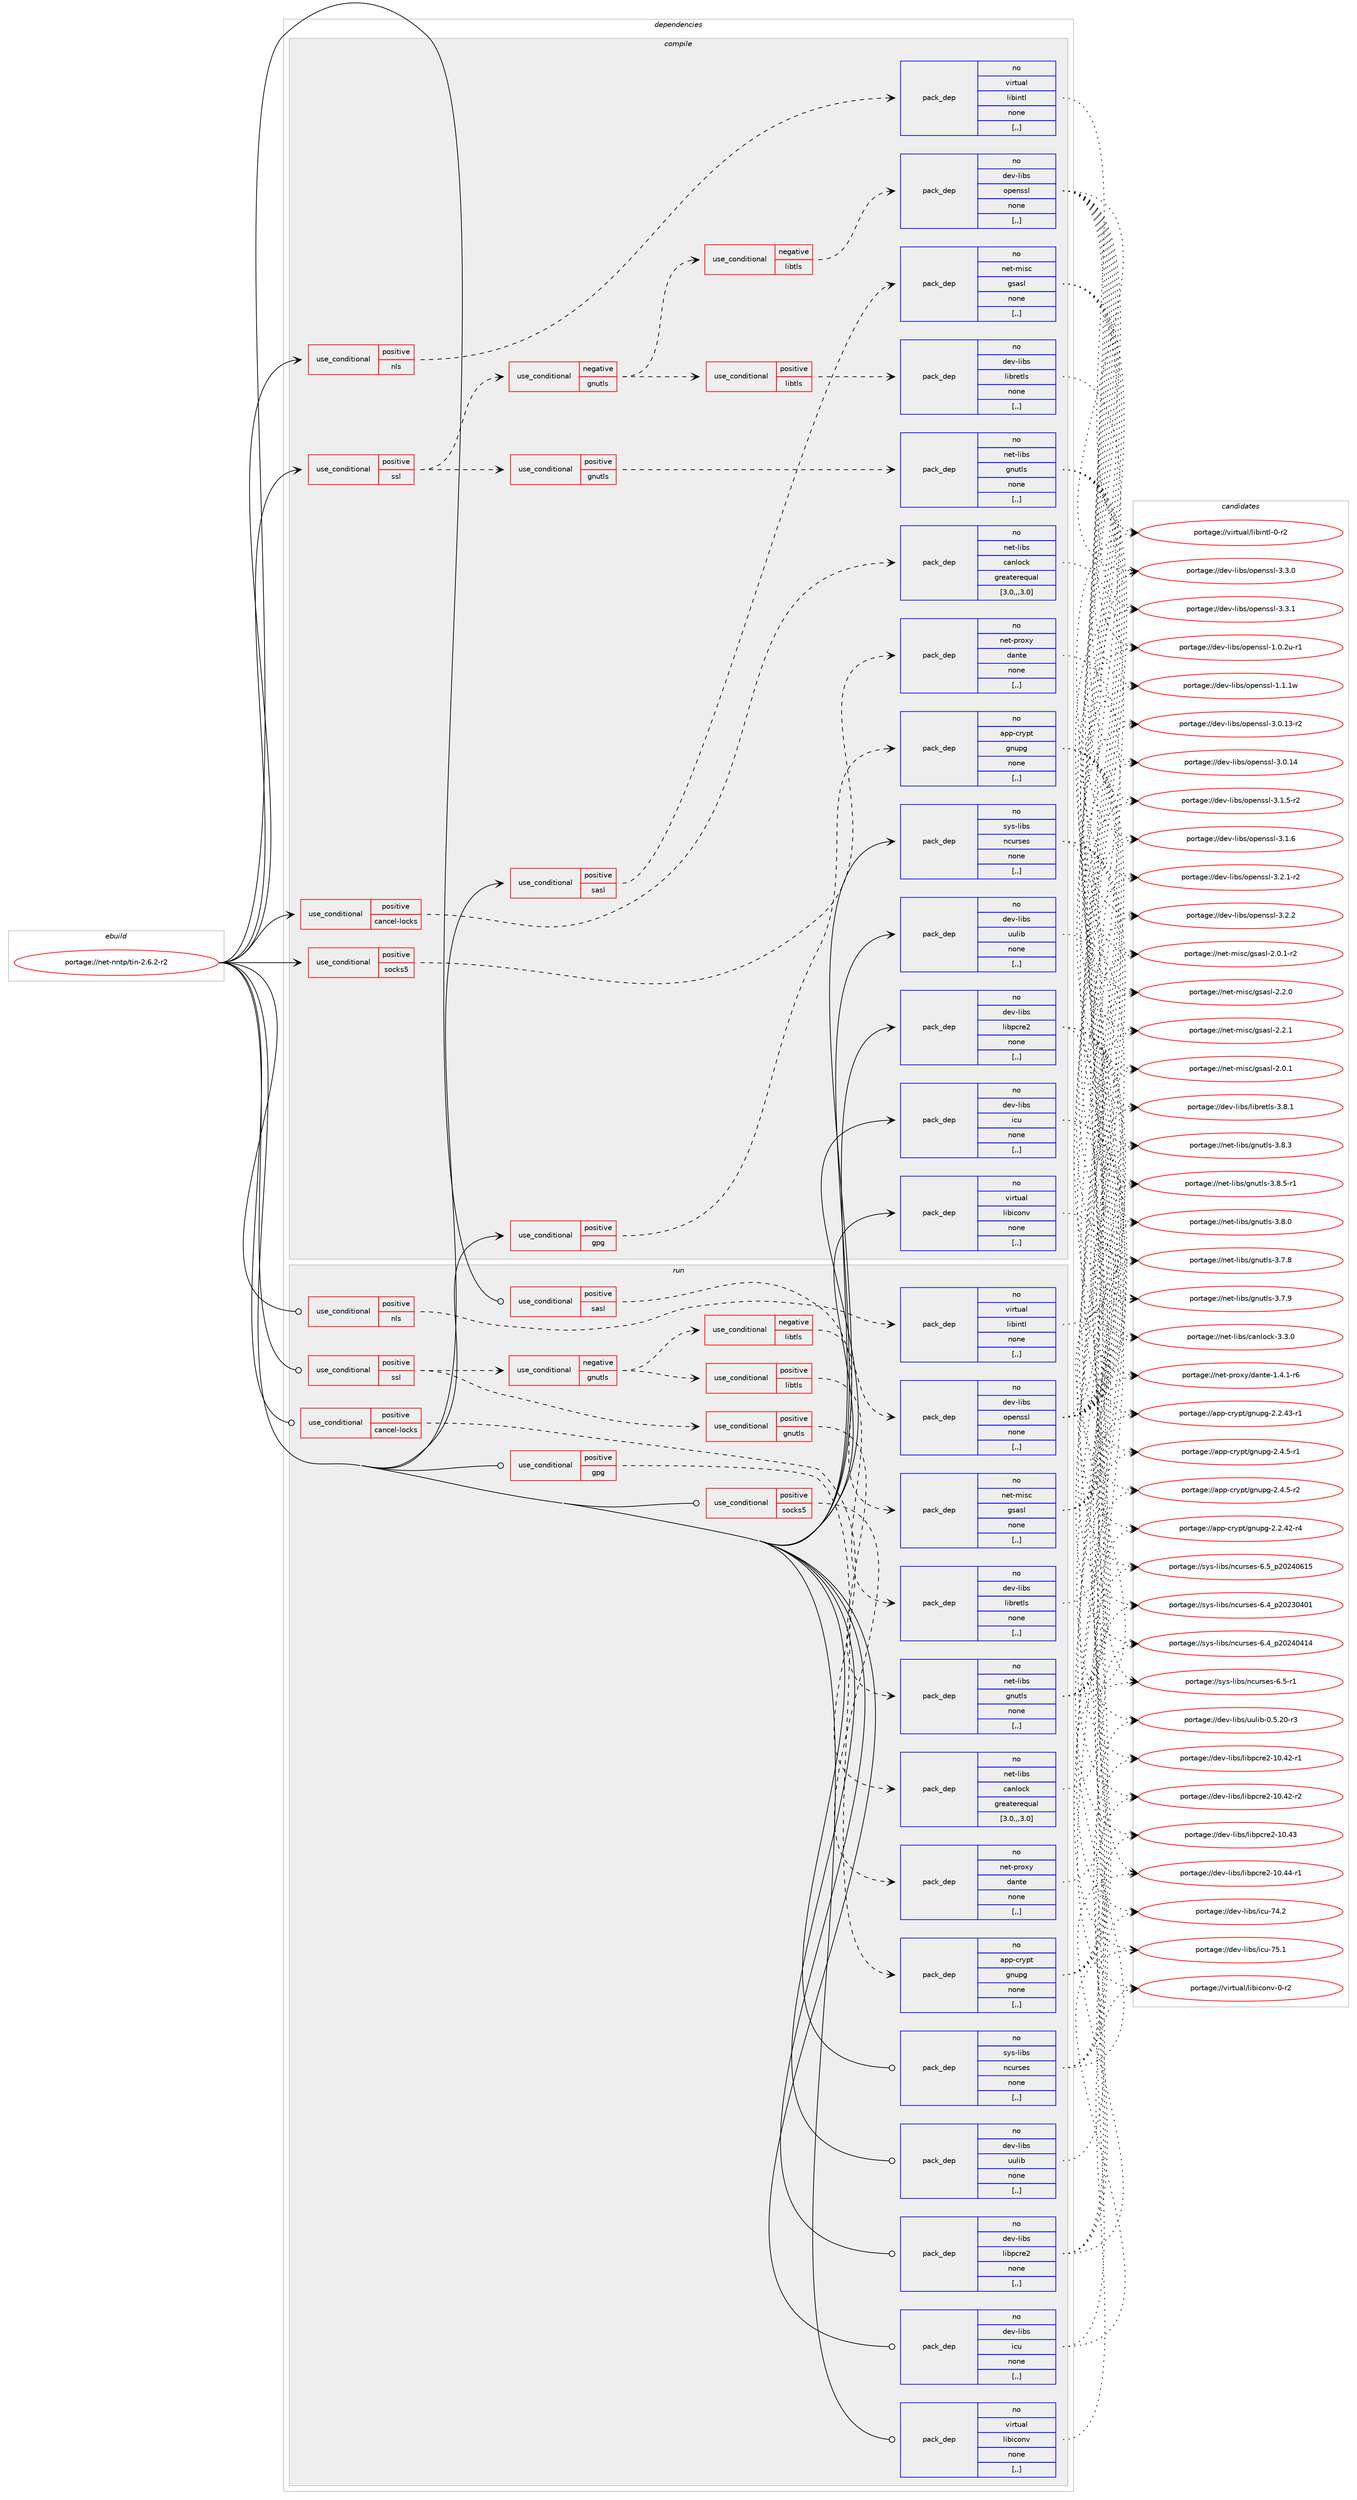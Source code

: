 digraph prolog {

# *************
# Graph options
# *************

newrank=true;
concentrate=true;
compound=true;
graph [rankdir=LR,fontname=Helvetica,fontsize=10,ranksep=1.5];#, ranksep=2.5, nodesep=0.2];
edge  [arrowhead=vee];
node  [fontname=Helvetica,fontsize=10];

# **********
# The ebuild
# **********

subgraph cluster_leftcol {
color=gray;
rank=same;
label=<<i>ebuild</i>>;
id [label="portage://net-nntp/tin-2.6.2-r2", color=red, width=4, href="../net-nntp/tin-2.6.2-r2.svg"];
}

# ****************
# The dependencies
# ****************

subgraph cluster_midcol {
color=gray;
label=<<i>dependencies</i>>;
subgraph cluster_compile {
fillcolor="#eeeeee";
style=filled;
label=<<i>compile</i>>;
subgraph cond97704 {
dependency370931 [label=<<TABLE BORDER="0" CELLBORDER="1" CELLSPACING="0" CELLPADDING="4"><TR><TD ROWSPAN="3" CELLPADDING="10">use_conditional</TD></TR><TR><TD>positive</TD></TR><TR><TD>cancel-locks</TD></TR></TABLE>>, shape=none, color=red];
subgraph pack270544 {
dependency370932 [label=<<TABLE BORDER="0" CELLBORDER="1" CELLSPACING="0" CELLPADDING="4" WIDTH="220"><TR><TD ROWSPAN="6" CELLPADDING="30">pack_dep</TD></TR><TR><TD WIDTH="110">no</TD></TR><TR><TD>net-libs</TD></TR><TR><TD>canlock</TD></TR><TR><TD>greaterequal</TD></TR><TR><TD>[3.0,,,3.0]</TD></TR></TABLE>>, shape=none, color=blue];
}
dependency370931:e -> dependency370932:w [weight=20,style="dashed",arrowhead="vee"];
}
id:e -> dependency370931:w [weight=20,style="solid",arrowhead="vee"];
subgraph cond97705 {
dependency370933 [label=<<TABLE BORDER="0" CELLBORDER="1" CELLSPACING="0" CELLPADDING="4"><TR><TD ROWSPAN="3" CELLPADDING="10">use_conditional</TD></TR><TR><TD>positive</TD></TR><TR><TD>gpg</TD></TR></TABLE>>, shape=none, color=red];
subgraph pack270545 {
dependency370934 [label=<<TABLE BORDER="0" CELLBORDER="1" CELLSPACING="0" CELLPADDING="4" WIDTH="220"><TR><TD ROWSPAN="6" CELLPADDING="30">pack_dep</TD></TR><TR><TD WIDTH="110">no</TD></TR><TR><TD>app-crypt</TD></TR><TR><TD>gnupg</TD></TR><TR><TD>none</TD></TR><TR><TD>[,,]</TD></TR></TABLE>>, shape=none, color=blue];
}
dependency370933:e -> dependency370934:w [weight=20,style="dashed",arrowhead="vee"];
}
id:e -> dependency370933:w [weight=20,style="solid",arrowhead="vee"];
subgraph cond97706 {
dependency370935 [label=<<TABLE BORDER="0" CELLBORDER="1" CELLSPACING="0" CELLPADDING="4"><TR><TD ROWSPAN="3" CELLPADDING="10">use_conditional</TD></TR><TR><TD>positive</TD></TR><TR><TD>nls</TD></TR></TABLE>>, shape=none, color=red];
subgraph pack270546 {
dependency370936 [label=<<TABLE BORDER="0" CELLBORDER="1" CELLSPACING="0" CELLPADDING="4" WIDTH="220"><TR><TD ROWSPAN="6" CELLPADDING="30">pack_dep</TD></TR><TR><TD WIDTH="110">no</TD></TR><TR><TD>virtual</TD></TR><TR><TD>libintl</TD></TR><TR><TD>none</TD></TR><TR><TD>[,,]</TD></TR></TABLE>>, shape=none, color=blue];
}
dependency370935:e -> dependency370936:w [weight=20,style="dashed",arrowhead="vee"];
}
id:e -> dependency370935:w [weight=20,style="solid",arrowhead="vee"];
subgraph cond97707 {
dependency370937 [label=<<TABLE BORDER="0" CELLBORDER="1" CELLSPACING="0" CELLPADDING="4"><TR><TD ROWSPAN="3" CELLPADDING="10">use_conditional</TD></TR><TR><TD>positive</TD></TR><TR><TD>sasl</TD></TR></TABLE>>, shape=none, color=red];
subgraph pack270547 {
dependency370938 [label=<<TABLE BORDER="0" CELLBORDER="1" CELLSPACING="0" CELLPADDING="4" WIDTH="220"><TR><TD ROWSPAN="6" CELLPADDING="30">pack_dep</TD></TR><TR><TD WIDTH="110">no</TD></TR><TR><TD>net-misc</TD></TR><TR><TD>gsasl</TD></TR><TR><TD>none</TD></TR><TR><TD>[,,]</TD></TR></TABLE>>, shape=none, color=blue];
}
dependency370937:e -> dependency370938:w [weight=20,style="dashed",arrowhead="vee"];
}
id:e -> dependency370937:w [weight=20,style="solid",arrowhead="vee"];
subgraph cond97708 {
dependency370939 [label=<<TABLE BORDER="0" CELLBORDER="1" CELLSPACING="0" CELLPADDING="4"><TR><TD ROWSPAN="3" CELLPADDING="10">use_conditional</TD></TR><TR><TD>positive</TD></TR><TR><TD>socks5</TD></TR></TABLE>>, shape=none, color=red];
subgraph pack270548 {
dependency370940 [label=<<TABLE BORDER="0" CELLBORDER="1" CELLSPACING="0" CELLPADDING="4" WIDTH="220"><TR><TD ROWSPAN="6" CELLPADDING="30">pack_dep</TD></TR><TR><TD WIDTH="110">no</TD></TR><TR><TD>net-proxy</TD></TR><TR><TD>dante</TD></TR><TR><TD>none</TD></TR><TR><TD>[,,]</TD></TR></TABLE>>, shape=none, color=blue];
}
dependency370939:e -> dependency370940:w [weight=20,style="dashed",arrowhead="vee"];
}
id:e -> dependency370939:w [weight=20,style="solid",arrowhead="vee"];
subgraph cond97709 {
dependency370941 [label=<<TABLE BORDER="0" CELLBORDER="1" CELLSPACING="0" CELLPADDING="4"><TR><TD ROWSPAN="3" CELLPADDING="10">use_conditional</TD></TR><TR><TD>positive</TD></TR><TR><TD>ssl</TD></TR></TABLE>>, shape=none, color=red];
subgraph cond97710 {
dependency370942 [label=<<TABLE BORDER="0" CELLBORDER="1" CELLSPACING="0" CELLPADDING="4"><TR><TD ROWSPAN="3" CELLPADDING="10">use_conditional</TD></TR><TR><TD>positive</TD></TR><TR><TD>gnutls</TD></TR></TABLE>>, shape=none, color=red];
subgraph pack270549 {
dependency370943 [label=<<TABLE BORDER="0" CELLBORDER="1" CELLSPACING="0" CELLPADDING="4" WIDTH="220"><TR><TD ROWSPAN="6" CELLPADDING="30">pack_dep</TD></TR><TR><TD WIDTH="110">no</TD></TR><TR><TD>net-libs</TD></TR><TR><TD>gnutls</TD></TR><TR><TD>none</TD></TR><TR><TD>[,,]</TD></TR></TABLE>>, shape=none, color=blue];
}
dependency370942:e -> dependency370943:w [weight=20,style="dashed",arrowhead="vee"];
}
dependency370941:e -> dependency370942:w [weight=20,style="dashed",arrowhead="vee"];
subgraph cond97711 {
dependency370944 [label=<<TABLE BORDER="0" CELLBORDER="1" CELLSPACING="0" CELLPADDING="4"><TR><TD ROWSPAN="3" CELLPADDING="10">use_conditional</TD></TR><TR><TD>negative</TD></TR><TR><TD>gnutls</TD></TR></TABLE>>, shape=none, color=red];
subgraph cond97712 {
dependency370945 [label=<<TABLE BORDER="0" CELLBORDER="1" CELLSPACING="0" CELLPADDING="4"><TR><TD ROWSPAN="3" CELLPADDING="10">use_conditional</TD></TR><TR><TD>positive</TD></TR><TR><TD>libtls</TD></TR></TABLE>>, shape=none, color=red];
subgraph pack270550 {
dependency370946 [label=<<TABLE BORDER="0" CELLBORDER="1" CELLSPACING="0" CELLPADDING="4" WIDTH="220"><TR><TD ROWSPAN="6" CELLPADDING="30">pack_dep</TD></TR><TR><TD WIDTH="110">no</TD></TR><TR><TD>dev-libs</TD></TR><TR><TD>libretls</TD></TR><TR><TD>none</TD></TR><TR><TD>[,,]</TD></TR></TABLE>>, shape=none, color=blue];
}
dependency370945:e -> dependency370946:w [weight=20,style="dashed",arrowhead="vee"];
}
dependency370944:e -> dependency370945:w [weight=20,style="dashed",arrowhead="vee"];
subgraph cond97713 {
dependency370947 [label=<<TABLE BORDER="0" CELLBORDER="1" CELLSPACING="0" CELLPADDING="4"><TR><TD ROWSPAN="3" CELLPADDING="10">use_conditional</TD></TR><TR><TD>negative</TD></TR><TR><TD>libtls</TD></TR></TABLE>>, shape=none, color=red];
subgraph pack270551 {
dependency370948 [label=<<TABLE BORDER="0" CELLBORDER="1" CELLSPACING="0" CELLPADDING="4" WIDTH="220"><TR><TD ROWSPAN="6" CELLPADDING="30">pack_dep</TD></TR><TR><TD WIDTH="110">no</TD></TR><TR><TD>dev-libs</TD></TR><TR><TD>openssl</TD></TR><TR><TD>none</TD></TR><TR><TD>[,,]</TD></TR></TABLE>>, shape=none, color=blue];
}
dependency370947:e -> dependency370948:w [weight=20,style="dashed",arrowhead="vee"];
}
dependency370944:e -> dependency370947:w [weight=20,style="dashed",arrowhead="vee"];
}
dependency370941:e -> dependency370944:w [weight=20,style="dashed",arrowhead="vee"];
}
id:e -> dependency370941:w [weight=20,style="solid",arrowhead="vee"];
subgraph pack270552 {
dependency370949 [label=<<TABLE BORDER="0" CELLBORDER="1" CELLSPACING="0" CELLPADDING="4" WIDTH="220"><TR><TD ROWSPAN="6" CELLPADDING="30">pack_dep</TD></TR><TR><TD WIDTH="110">no</TD></TR><TR><TD>dev-libs</TD></TR><TR><TD>icu</TD></TR><TR><TD>none</TD></TR><TR><TD>[,,]</TD></TR></TABLE>>, shape=none, color=blue];
}
id:e -> dependency370949:w [weight=20,style="solid",arrowhead="vee"];
subgraph pack270553 {
dependency370950 [label=<<TABLE BORDER="0" CELLBORDER="1" CELLSPACING="0" CELLPADDING="4" WIDTH="220"><TR><TD ROWSPAN="6" CELLPADDING="30">pack_dep</TD></TR><TR><TD WIDTH="110">no</TD></TR><TR><TD>dev-libs</TD></TR><TR><TD>libpcre2</TD></TR><TR><TD>none</TD></TR><TR><TD>[,,]</TD></TR></TABLE>>, shape=none, color=blue];
}
id:e -> dependency370950:w [weight=20,style="solid",arrowhead="vee"];
subgraph pack270554 {
dependency370951 [label=<<TABLE BORDER="0" CELLBORDER="1" CELLSPACING="0" CELLPADDING="4" WIDTH="220"><TR><TD ROWSPAN="6" CELLPADDING="30">pack_dep</TD></TR><TR><TD WIDTH="110">no</TD></TR><TR><TD>dev-libs</TD></TR><TR><TD>uulib</TD></TR><TR><TD>none</TD></TR><TR><TD>[,,]</TD></TR></TABLE>>, shape=none, color=blue];
}
id:e -> dependency370951:w [weight=20,style="solid",arrowhead="vee"];
subgraph pack270555 {
dependency370952 [label=<<TABLE BORDER="0" CELLBORDER="1" CELLSPACING="0" CELLPADDING="4" WIDTH="220"><TR><TD ROWSPAN="6" CELLPADDING="30">pack_dep</TD></TR><TR><TD WIDTH="110">no</TD></TR><TR><TD>sys-libs</TD></TR><TR><TD>ncurses</TD></TR><TR><TD>none</TD></TR><TR><TD>[,,]</TD></TR></TABLE>>, shape=none, color=blue];
}
id:e -> dependency370952:w [weight=20,style="solid",arrowhead="vee"];
subgraph pack270556 {
dependency370953 [label=<<TABLE BORDER="0" CELLBORDER="1" CELLSPACING="0" CELLPADDING="4" WIDTH="220"><TR><TD ROWSPAN="6" CELLPADDING="30">pack_dep</TD></TR><TR><TD WIDTH="110">no</TD></TR><TR><TD>virtual</TD></TR><TR><TD>libiconv</TD></TR><TR><TD>none</TD></TR><TR><TD>[,,]</TD></TR></TABLE>>, shape=none, color=blue];
}
id:e -> dependency370953:w [weight=20,style="solid",arrowhead="vee"];
}
subgraph cluster_compileandrun {
fillcolor="#eeeeee";
style=filled;
label=<<i>compile and run</i>>;
}
subgraph cluster_run {
fillcolor="#eeeeee";
style=filled;
label=<<i>run</i>>;
subgraph cond97714 {
dependency370954 [label=<<TABLE BORDER="0" CELLBORDER="1" CELLSPACING="0" CELLPADDING="4"><TR><TD ROWSPAN="3" CELLPADDING="10">use_conditional</TD></TR><TR><TD>positive</TD></TR><TR><TD>cancel-locks</TD></TR></TABLE>>, shape=none, color=red];
subgraph pack270557 {
dependency370955 [label=<<TABLE BORDER="0" CELLBORDER="1" CELLSPACING="0" CELLPADDING="4" WIDTH="220"><TR><TD ROWSPAN="6" CELLPADDING="30">pack_dep</TD></TR><TR><TD WIDTH="110">no</TD></TR><TR><TD>net-libs</TD></TR><TR><TD>canlock</TD></TR><TR><TD>greaterequal</TD></TR><TR><TD>[3.0,,,3.0]</TD></TR></TABLE>>, shape=none, color=blue];
}
dependency370954:e -> dependency370955:w [weight=20,style="dashed",arrowhead="vee"];
}
id:e -> dependency370954:w [weight=20,style="solid",arrowhead="odot"];
subgraph cond97715 {
dependency370956 [label=<<TABLE BORDER="0" CELLBORDER="1" CELLSPACING="0" CELLPADDING="4"><TR><TD ROWSPAN="3" CELLPADDING="10">use_conditional</TD></TR><TR><TD>positive</TD></TR><TR><TD>gpg</TD></TR></TABLE>>, shape=none, color=red];
subgraph pack270558 {
dependency370957 [label=<<TABLE BORDER="0" CELLBORDER="1" CELLSPACING="0" CELLPADDING="4" WIDTH="220"><TR><TD ROWSPAN="6" CELLPADDING="30">pack_dep</TD></TR><TR><TD WIDTH="110">no</TD></TR><TR><TD>app-crypt</TD></TR><TR><TD>gnupg</TD></TR><TR><TD>none</TD></TR><TR><TD>[,,]</TD></TR></TABLE>>, shape=none, color=blue];
}
dependency370956:e -> dependency370957:w [weight=20,style="dashed",arrowhead="vee"];
}
id:e -> dependency370956:w [weight=20,style="solid",arrowhead="odot"];
subgraph cond97716 {
dependency370958 [label=<<TABLE BORDER="0" CELLBORDER="1" CELLSPACING="0" CELLPADDING="4"><TR><TD ROWSPAN="3" CELLPADDING="10">use_conditional</TD></TR><TR><TD>positive</TD></TR><TR><TD>nls</TD></TR></TABLE>>, shape=none, color=red];
subgraph pack270559 {
dependency370959 [label=<<TABLE BORDER="0" CELLBORDER="1" CELLSPACING="0" CELLPADDING="4" WIDTH="220"><TR><TD ROWSPAN="6" CELLPADDING="30">pack_dep</TD></TR><TR><TD WIDTH="110">no</TD></TR><TR><TD>virtual</TD></TR><TR><TD>libintl</TD></TR><TR><TD>none</TD></TR><TR><TD>[,,]</TD></TR></TABLE>>, shape=none, color=blue];
}
dependency370958:e -> dependency370959:w [weight=20,style="dashed",arrowhead="vee"];
}
id:e -> dependency370958:w [weight=20,style="solid",arrowhead="odot"];
subgraph cond97717 {
dependency370960 [label=<<TABLE BORDER="0" CELLBORDER="1" CELLSPACING="0" CELLPADDING="4"><TR><TD ROWSPAN="3" CELLPADDING="10">use_conditional</TD></TR><TR><TD>positive</TD></TR><TR><TD>sasl</TD></TR></TABLE>>, shape=none, color=red];
subgraph pack270560 {
dependency370961 [label=<<TABLE BORDER="0" CELLBORDER="1" CELLSPACING="0" CELLPADDING="4" WIDTH="220"><TR><TD ROWSPAN="6" CELLPADDING="30">pack_dep</TD></TR><TR><TD WIDTH="110">no</TD></TR><TR><TD>net-misc</TD></TR><TR><TD>gsasl</TD></TR><TR><TD>none</TD></TR><TR><TD>[,,]</TD></TR></TABLE>>, shape=none, color=blue];
}
dependency370960:e -> dependency370961:w [weight=20,style="dashed",arrowhead="vee"];
}
id:e -> dependency370960:w [weight=20,style="solid",arrowhead="odot"];
subgraph cond97718 {
dependency370962 [label=<<TABLE BORDER="0" CELLBORDER="1" CELLSPACING="0" CELLPADDING="4"><TR><TD ROWSPAN="3" CELLPADDING="10">use_conditional</TD></TR><TR><TD>positive</TD></TR><TR><TD>socks5</TD></TR></TABLE>>, shape=none, color=red];
subgraph pack270561 {
dependency370963 [label=<<TABLE BORDER="0" CELLBORDER="1" CELLSPACING="0" CELLPADDING="4" WIDTH="220"><TR><TD ROWSPAN="6" CELLPADDING="30">pack_dep</TD></TR><TR><TD WIDTH="110">no</TD></TR><TR><TD>net-proxy</TD></TR><TR><TD>dante</TD></TR><TR><TD>none</TD></TR><TR><TD>[,,]</TD></TR></TABLE>>, shape=none, color=blue];
}
dependency370962:e -> dependency370963:w [weight=20,style="dashed",arrowhead="vee"];
}
id:e -> dependency370962:w [weight=20,style="solid",arrowhead="odot"];
subgraph cond97719 {
dependency370964 [label=<<TABLE BORDER="0" CELLBORDER="1" CELLSPACING="0" CELLPADDING="4"><TR><TD ROWSPAN="3" CELLPADDING="10">use_conditional</TD></TR><TR><TD>positive</TD></TR><TR><TD>ssl</TD></TR></TABLE>>, shape=none, color=red];
subgraph cond97720 {
dependency370965 [label=<<TABLE BORDER="0" CELLBORDER="1" CELLSPACING="0" CELLPADDING="4"><TR><TD ROWSPAN="3" CELLPADDING="10">use_conditional</TD></TR><TR><TD>positive</TD></TR><TR><TD>gnutls</TD></TR></TABLE>>, shape=none, color=red];
subgraph pack270562 {
dependency370966 [label=<<TABLE BORDER="0" CELLBORDER="1" CELLSPACING="0" CELLPADDING="4" WIDTH="220"><TR><TD ROWSPAN="6" CELLPADDING="30">pack_dep</TD></TR><TR><TD WIDTH="110">no</TD></TR><TR><TD>net-libs</TD></TR><TR><TD>gnutls</TD></TR><TR><TD>none</TD></TR><TR><TD>[,,]</TD></TR></TABLE>>, shape=none, color=blue];
}
dependency370965:e -> dependency370966:w [weight=20,style="dashed",arrowhead="vee"];
}
dependency370964:e -> dependency370965:w [weight=20,style="dashed",arrowhead="vee"];
subgraph cond97721 {
dependency370967 [label=<<TABLE BORDER="0" CELLBORDER="1" CELLSPACING="0" CELLPADDING="4"><TR><TD ROWSPAN="3" CELLPADDING="10">use_conditional</TD></TR><TR><TD>negative</TD></TR><TR><TD>gnutls</TD></TR></TABLE>>, shape=none, color=red];
subgraph cond97722 {
dependency370968 [label=<<TABLE BORDER="0" CELLBORDER="1" CELLSPACING="0" CELLPADDING="4"><TR><TD ROWSPAN="3" CELLPADDING="10">use_conditional</TD></TR><TR><TD>positive</TD></TR><TR><TD>libtls</TD></TR></TABLE>>, shape=none, color=red];
subgraph pack270563 {
dependency370969 [label=<<TABLE BORDER="0" CELLBORDER="1" CELLSPACING="0" CELLPADDING="4" WIDTH="220"><TR><TD ROWSPAN="6" CELLPADDING="30">pack_dep</TD></TR><TR><TD WIDTH="110">no</TD></TR><TR><TD>dev-libs</TD></TR><TR><TD>libretls</TD></TR><TR><TD>none</TD></TR><TR><TD>[,,]</TD></TR></TABLE>>, shape=none, color=blue];
}
dependency370968:e -> dependency370969:w [weight=20,style="dashed",arrowhead="vee"];
}
dependency370967:e -> dependency370968:w [weight=20,style="dashed",arrowhead="vee"];
subgraph cond97723 {
dependency370970 [label=<<TABLE BORDER="0" CELLBORDER="1" CELLSPACING="0" CELLPADDING="4"><TR><TD ROWSPAN="3" CELLPADDING="10">use_conditional</TD></TR><TR><TD>negative</TD></TR><TR><TD>libtls</TD></TR></TABLE>>, shape=none, color=red];
subgraph pack270564 {
dependency370971 [label=<<TABLE BORDER="0" CELLBORDER="1" CELLSPACING="0" CELLPADDING="4" WIDTH="220"><TR><TD ROWSPAN="6" CELLPADDING="30">pack_dep</TD></TR><TR><TD WIDTH="110">no</TD></TR><TR><TD>dev-libs</TD></TR><TR><TD>openssl</TD></TR><TR><TD>none</TD></TR><TR><TD>[,,]</TD></TR></TABLE>>, shape=none, color=blue];
}
dependency370970:e -> dependency370971:w [weight=20,style="dashed",arrowhead="vee"];
}
dependency370967:e -> dependency370970:w [weight=20,style="dashed",arrowhead="vee"];
}
dependency370964:e -> dependency370967:w [weight=20,style="dashed",arrowhead="vee"];
}
id:e -> dependency370964:w [weight=20,style="solid",arrowhead="odot"];
subgraph pack270565 {
dependency370972 [label=<<TABLE BORDER="0" CELLBORDER="1" CELLSPACING="0" CELLPADDING="4" WIDTH="220"><TR><TD ROWSPAN="6" CELLPADDING="30">pack_dep</TD></TR><TR><TD WIDTH="110">no</TD></TR><TR><TD>dev-libs</TD></TR><TR><TD>icu</TD></TR><TR><TD>none</TD></TR><TR><TD>[,,]</TD></TR></TABLE>>, shape=none, color=blue];
}
id:e -> dependency370972:w [weight=20,style="solid",arrowhead="odot"];
subgraph pack270566 {
dependency370973 [label=<<TABLE BORDER="0" CELLBORDER="1" CELLSPACING="0" CELLPADDING="4" WIDTH="220"><TR><TD ROWSPAN="6" CELLPADDING="30">pack_dep</TD></TR><TR><TD WIDTH="110">no</TD></TR><TR><TD>dev-libs</TD></TR><TR><TD>libpcre2</TD></TR><TR><TD>none</TD></TR><TR><TD>[,,]</TD></TR></TABLE>>, shape=none, color=blue];
}
id:e -> dependency370973:w [weight=20,style="solid",arrowhead="odot"];
subgraph pack270567 {
dependency370974 [label=<<TABLE BORDER="0" CELLBORDER="1" CELLSPACING="0" CELLPADDING="4" WIDTH="220"><TR><TD ROWSPAN="6" CELLPADDING="30">pack_dep</TD></TR><TR><TD WIDTH="110">no</TD></TR><TR><TD>dev-libs</TD></TR><TR><TD>uulib</TD></TR><TR><TD>none</TD></TR><TR><TD>[,,]</TD></TR></TABLE>>, shape=none, color=blue];
}
id:e -> dependency370974:w [weight=20,style="solid",arrowhead="odot"];
subgraph pack270568 {
dependency370975 [label=<<TABLE BORDER="0" CELLBORDER="1" CELLSPACING="0" CELLPADDING="4" WIDTH="220"><TR><TD ROWSPAN="6" CELLPADDING="30">pack_dep</TD></TR><TR><TD WIDTH="110">no</TD></TR><TR><TD>sys-libs</TD></TR><TR><TD>ncurses</TD></TR><TR><TD>none</TD></TR><TR><TD>[,,]</TD></TR></TABLE>>, shape=none, color=blue];
}
id:e -> dependency370975:w [weight=20,style="solid",arrowhead="odot"];
subgraph pack270569 {
dependency370976 [label=<<TABLE BORDER="0" CELLBORDER="1" CELLSPACING="0" CELLPADDING="4" WIDTH="220"><TR><TD ROWSPAN="6" CELLPADDING="30">pack_dep</TD></TR><TR><TD WIDTH="110">no</TD></TR><TR><TD>virtual</TD></TR><TR><TD>libiconv</TD></TR><TR><TD>none</TD></TR><TR><TD>[,,]</TD></TR></TABLE>>, shape=none, color=blue];
}
id:e -> dependency370976:w [weight=20,style="solid",arrowhead="odot"];
}
}

# **************
# The candidates
# **************

subgraph cluster_choices {
rank=same;
color=gray;
label=<<i>candidates</i>>;

subgraph choice270544 {
color=black;
nodesep=1;
choice110101116451081059811547999711010811199107455146514648 [label="portage://net-libs/canlock-3.3.0", color=red, width=4,href="../net-libs/canlock-3.3.0.svg"];
dependency370932:e -> choice110101116451081059811547999711010811199107455146514648:w [style=dotted,weight="100"];
}
subgraph choice270545 {
color=black;
nodesep=1;
choice97112112459911412111211647103110117112103455046504652504511452 [label="portage://app-crypt/gnupg-2.2.42-r4", color=red, width=4,href="../app-crypt/gnupg-2.2.42-r4.svg"];
choice97112112459911412111211647103110117112103455046504652514511449 [label="portage://app-crypt/gnupg-2.2.43-r1", color=red, width=4,href="../app-crypt/gnupg-2.2.43-r1.svg"];
choice971121124599114121112116471031101171121034550465246534511449 [label="portage://app-crypt/gnupg-2.4.5-r1", color=red, width=4,href="../app-crypt/gnupg-2.4.5-r1.svg"];
choice971121124599114121112116471031101171121034550465246534511450 [label="portage://app-crypt/gnupg-2.4.5-r2", color=red, width=4,href="../app-crypt/gnupg-2.4.5-r2.svg"];
dependency370934:e -> choice97112112459911412111211647103110117112103455046504652504511452:w [style=dotted,weight="100"];
dependency370934:e -> choice97112112459911412111211647103110117112103455046504652514511449:w [style=dotted,weight="100"];
dependency370934:e -> choice971121124599114121112116471031101171121034550465246534511449:w [style=dotted,weight="100"];
dependency370934:e -> choice971121124599114121112116471031101171121034550465246534511450:w [style=dotted,weight="100"];
}
subgraph choice270546 {
color=black;
nodesep=1;
choice11810511411611797108471081059810511011610845484511450 [label="portage://virtual/libintl-0-r2", color=red, width=4,href="../virtual/libintl-0-r2.svg"];
dependency370936:e -> choice11810511411611797108471081059810511011610845484511450:w [style=dotted,weight="100"];
}
subgraph choice270547 {
color=black;
nodesep=1;
choice11010111645109105115994710311597115108455046484649 [label="portage://net-misc/gsasl-2.0.1", color=red, width=4,href="../net-misc/gsasl-2.0.1.svg"];
choice110101116451091051159947103115971151084550464846494511450 [label="portage://net-misc/gsasl-2.0.1-r2", color=red, width=4,href="../net-misc/gsasl-2.0.1-r2.svg"];
choice11010111645109105115994710311597115108455046504648 [label="portage://net-misc/gsasl-2.2.0", color=red, width=4,href="../net-misc/gsasl-2.2.0.svg"];
choice11010111645109105115994710311597115108455046504649 [label="portage://net-misc/gsasl-2.2.1", color=red, width=4,href="../net-misc/gsasl-2.2.1.svg"];
dependency370938:e -> choice11010111645109105115994710311597115108455046484649:w [style=dotted,weight="100"];
dependency370938:e -> choice110101116451091051159947103115971151084550464846494511450:w [style=dotted,weight="100"];
dependency370938:e -> choice11010111645109105115994710311597115108455046504648:w [style=dotted,weight="100"];
dependency370938:e -> choice11010111645109105115994710311597115108455046504649:w [style=dotted,weight="100"];
}
subgraph choice270548 {
color=black;
nodesep=1;
choice1101011164511211411112012147100971101161014549465246494511454 [label="portage://net-proxy/dante-1.4.1-r6", color=red, width=4,href="../net-proxy/dante-1.4.1-r6.svg"];
dependency370940:e -> choice1101011164511211411112012147100971101161014549465246494511454:w [style=dotted,weight="100"];
}
subgraph choice270549 {
color=black;
nodesep=1;
choice110101116451081059811547103110117116108115455146554656 [label="portage://net-libs/gnutls-3.7.8", color=red, width=4,href="../net-libs/gnutls-3.7.8.svg"];
choice110101116451081059811547103110117116108115455146554657 [label="portage://net-libs/gnutls-3.7.9", color=red, width=4,href="../net-libs/gnutls-3.7.9.svg"];
choice110101116451081059811547103110117116108115455146564648 [label="portage://net-libs/gnutls-3.8.0", color=red, width=4,href="../net-libs/gnutls-3.8.0.svg"];
choice110101116451081059811547103110117116108115455146564651 [label="portage://net-libs/gnutls-3.8.3", color=red, width=4,href="../net-libs/gnutls-3.8.3.svg"];
choice1101011164510810598115471031101171161081154551465646534511449 [label="portage://net-libs/gnutls-3.8.5-r1", color=red, width=4,href="../net-libs/gnutls-3.8.5-r1.svg"];
dependency370943:e -> choice110101116451081059811547103110117116108115455146554656:w [style=dotted,weight="100"];
dependency370943:e -> choice110101116451081059811547103110117116108115455146554657:w [style=dotted,weight="100"];
dependency370943:e -> choice110101116451081059811547103110117116108115455146564648:w [style=dotted,weight="100"];
dependency370943:e -> choice110101116451081059811547103110117116108115455146564651:w [style=dotted,weight="100"];
dependency370943:e -> choice1101011164510810598115471031101171161081154551465646534511449:w [style=dotted,weight="100"];
}
subgraph choice270550 {
color=black;
nodesep=1;
choice10010111845108105981154710810598114101116108115455146564649 [label="portage://dev-libs/libretls-3.8.1", color=red, width=4,href="../dev-libs/libretls-3.8.1.svg"];
dependency370946:e -> choice10010111845108105981154710810598114101116108115455146564649:w [style=dotted,weight="100"];
}
subgraph choice270551 {
color=black;
nodesep=1;
choice1001011184510810598115471111121011101151151084549464846501174511449 [label="portage://dev-libs/openssl-1.0.2u-r1", color=red, width=4,href="../dev-libs/openssl-1.0.2u-r1.svg"];
choice100101118451081059811547111112101110115115108454946494649119 [label="portage://dev-libs/openssl-1.1.1w", color=red, width=4,href="../dev-libs/openssl-1.1.1w.svg"];
choice100101118451081059811547111112101110115115108455146484649514511450 [label="portage://dev-libs/openssl-3.0.13-r2", color=red, width=4,href="../dev-libs/openssl-3.0.13-r2.svg"];
choice10010111845108105981154711111210111011511510845514648464952 [label="portage://dev-libs/openssl-3.0.14", color=red, width=4,href="../dev-libs/openssl-3.0.14.svg"];
choice1001011184510810598115471111121011101151151084551464946534511450 [label="portage://dev-libs/openssl-3.1.5-r2", color=red, width=4,href="../dev-libs/openssl-3.1.5-r2.svg"];
choice100101118451081059811547111112101110115115108455146494654 [label="portage://dev-libs/openssl-3.1.6", color=red, width=4,href="../dev-libs/openssl-3.1.6.svg"];
choice1001011184510810598115471111121011101151151084551465046494511450 [label="portage://dev-libs/openssl-3.2.1-r2", color=red, width=4,href="../dev-libs/openssl-3.2.1-r2.svg"];
choice100101118451081059811547111112101110115115108455146504650 [label="portage://dev-libs/openssl-3.2.2", color=red, width=4,href="../dev-libs/openssl-3.2.2.svg"];
choice100101118451081059811547111112101110115115108455146514648 [label="portage://dev-libs/openssl-3.3.0", color=red, width=4,href="../dev-libs/openssl-3.3.0.svg"];
choice100101118451081059811547111112101110115115108455146514649 [label="portage://dev-libs/openssl-3.3.1", color=red, width=4,href="../dev-libs/openssl-3.3.1.svg"];
dependency370948:e -> choice1001011184510810598115471111121011101151151084549464846501174511449:w [style=dotted,weight="100"];
dependency370948:e -> choice100101118451081059811547111112101110115115108454946494649119:w [style=dotted,weight="100"];
dependency370948:e -> choice100101118451081059811547111112101110115115108455146484649514511450:w [style=dotted,weight="100"];
dependency370948:e -> choice10010111845108105981154711111210111011511510845514648464952:w [style=dotted,weight="100"];
dependency370948:e -> choice1001011184510810598115471111121011101151151084551464946534511450:w [style=dotted,weight="100"];
dependency370948:e -> choice100101118451081059811547111112101110115115108455146494654:w [style=dotted,weight="100"];
dependency370948:e -> choice1001011184510810598115471111121011101151151084551465046494511450:w [style=dotted,weight="100"];
dependency370948:e -> choice100101118451081059811547111112101110115115108455146504650:w [style=dotted,weight="100"];
dependency370948:e -> choice100101118451081059811547111112101110115115108455146514648:w [style=dotted,weight="100"];
dependency370948:e -> choice100101118451081059811547111112101110115115108455146514649:w [style=dotted,weight="100"];
}
subgraph choice270552 {
color=black;
nodesep=1;
choice100101118451081059811547105991174555524650 [label="portage://dev-libs/icu-74.2", color=red, width=4,href="../dev-libs/icu-74.2.svg"];
choice100101118451081059811547105991174555534649 [label="portage://dev-libs/icu-75.1", color=red, width=4,href="../dev-libs/icu-75.1.svg"];
dependency370949:e -> choice100101118451081059811547105991174555524650:w [style=dotted,weight="100"];
dependency370949:e -> choice100101118451081059811547105991174555534649:w [style=dotted,weight="100"];
}
subgraph choice270553 {
color=black;
nodesep=1;
choice1001011184510810598115471081059811299114101504549484652504511449 [label="portage://dev-libs/libpcre2-10.42-r1", color=red, width=4,href="../dev-libs/libpcre2-10.42-r1.svg"];
choice1001011184510810598115471081059811299114101504549484652504511450 [label="portage://dev-libs/libpcre2-10.42-r2", color=red, width=4,href="../dev-libs/libpcre2-10.42-r2.svg"];
choice100101118451081059811547108105981129911410150454948465251 [label="portage://dev-libs/libpcre2-10.43", color=red, width=4,href="../dev-libs/libpcre2-10.43.svg"];
choice1001011184510810598115471081059811299114101504549484652524511449 [label="portage://dev-libs/libpcre2-10.44-r1", color=red, width=4,href="../dev-libs/libpcre2-10.44-r1.svg"];
dependency370950:e -> choice1001011184510810598115471081059811299114101504549484652504511449:w [style=dotted,weight="100"];
dependency370950:e -> choice1001011184510810598115471081059811299114101504549484652504511450:w [style=dotted,weight="100"];
dependency370950:e -> choice100101118451081059811547108105981129911410150454948465251:w [style=dotted,weight="100"];
dependency370950:e -> choice1001011184510810598115471081059811299114101504549484652524511449:w [style=dotted,weight="100"];
}
subgraph choice270554 {
color=black;
nodesep=1;
choice10010111845108105981154711711710810598454846534650484511451 [label="portage://dev-libs/uulib-0.5.20-r3", color=red, width=4,href="../dev-libs/uulib-0.5.20-r3.svg"];
dependency370951:e -> choice10010111845108105981154711711710810598454846534650484511451:w [style=dotted,weight="100"];
}
subgraph choice270555 {
color=black;
nodesep=1;
choice1151211154510810598115471109911711411510111545544652951125048505148524849 [label="portage://sys-libs/ncurses-6.4_p20230401", color=red, width=4,href="../sys-libs/ncurses-6.4_p20230401.svg"];
choice1151211154510810598115471109911711411510111545544652951125048505248524952 [label="portage://sys-libs/ncurses-6.4_p20240414", color=red, width=4,href="../sys-libs/ncurses-6.4_p20240414.svg"];
choice11512111545108105981154711099117114115101115455446534511449 [label="portage://sys-libs/ncurses-6.5-r1", color=red, width=4,href="../sys-libs/ncurses-6.5-r1.svg"];
choice1151211154510810598115471109911711411510111545544653951125048505248544953 [label="portage://sys-libs/ncurses-6.5_p20240615", color=red, width=4,href="../sys-libs/ncurses-6.5_p20240615.svg"];
dependency370952:e -> choice1151211154510810598115471109911711411510111545544652951125048505148524849:w [style=dotted,weight="100"];
dependency370952:e -> choice1151211154510810598115471109911711411510111545544652951125048505248524952:w [style=dotted,weight="100"];
dependency370952:e -> choice11512111545108105981154711099117114115101115455446534511449:w [style=dotted,weight="100"];
dependency370952:e -> choice1151211154510810598115471109911711411510111545544653951125048505248544953:w [style=dotted,weight="100"];
}
subgraph choice270556 {
color=black;
nodesep=1;
choice1181051141161179710847108105981059911111011845484511450 [label="portage://virtual/libiconv-0-r2", color=red, width=4,href="../virtual/libiconv-0-r2.svg"];
dependency370953:e -> choice1181051141161179710847108105981059911111011845484511450:w [style=dotted,weight="100"];
}
subgraph choice270557 {
color=black;
nodesep=1;
choice110101116451081059811547999711010811199107455146514648 [label="portage://net-libs/canlock-3.3.0", color=red, width=4,href="../net-libs/canlock-3.3.0.svg"];
dependency370955:e -> choice110101116451081059811547999711010811199107455146514648:w [style=dotted,weight="100"];
}
subgraph choice270558 {
color=black;
nodesep=1;
choice97112112459911412111211647103110117112103455046504652504511452 [label="portage://app-crypt/gnupg-2.2.42-r4", color=red, width=4,href="../app-crypt/gnupg-2.2.42-r4.svg"];
choice97112112459911412111211647103110117112103455046504652514511449 [label="portage://app-crypt/gnupg-2.2.43-r1", color=red, width=4,href="../app-crypt/gnupg-2.2.43-r1.svg"];
choice971121124599114121112116471031101171121034550465246534511449 [label="portage://app-crypt/gnupg-2.4.5-r1", color=red, width=4,href="../app-crypt/gnupg-2.4.5-r1.svg"];
choice971121124599114121112116471031101171121034550465246534511450 [label="portage://app-crypt/gnupg-2.4.5-r2", color=red, width=4,href="../app-crypt/gnupg-2.4.5-r2.svg"];
dependency370957:e -> choice97112112459911412111211647103110117112103455046504652504511452:w [style=dotted,weight="100"];
dependency370957:e -> choice97112112459911412111211647103110117112103455046504652514511449:w [style=dotted,weight="100"];
dependency370957:e -> choice971121124599114121112116471031101171121034550465246534511449:w [style=dotted,weight="100"];
dependency370957:e -> choice971121124599114121112116471031101171121034550465246534511450:w [style=dotted,weight="100"];
}
subgraph choice270559 {
color=black;
nodesep=1;
choice11810511411611797108471081059810511011610845484511450 [label="portage://virtual/libintl-0-r2", color=red, width=4,href="../virtual/libintl-0-r2.svg"];
dependency370959:e -> choice11810511411611797108471081059810511011610845484511450:w [style=dotted,weight="100"];
}
subgraph choice270560 {
color=black;
nodesep=1;
choice11010111645109105115994710311597115108455046484649 [label="portage://net-misc/gsasl-2.0.1", color=red, width=4,href="../net-misc/gsasl-2.0.1.svg"];
choice110101116451091051159947103115971151084550464846494511450 [label="portage://net-misc/gsasl-2.0.1-r2", color=red, width=4,href="../net-misc/gsasl-2.0.1-r2.svg"];
choice11010111645109105115994710311597115108455046504648 [label="portage://net-misc/gsasl-2.2.0", color=red, width=4,href="../net-misc/gsasl-2.2.0.svg"];
choice11010111645109105115994710311597115108455046504649 [label="portage://net-misc/gsasl-2.2.1", color=red, width=4,href="../net-misc/gsasl-2.2.1.svg"];
dependency370961:e -> choice11010111645109105115994710311597115108455046484649:w [style=dotted,weight="100"];
dependency370961:e -> choice110101116451091051159947103115971151084550464846494511450:w [style=dotted,weight="100"];
dependency370961:e -> choice11010111645109105115994710311597115108455046504648:w [style=dotted,weight="100"];
dependency370961:e -> choice11010111645109105115994710311597115108455046504649:w [style=dotted,weight="100"];
}
subgraph choice270561 {
color=black;
nodesep=1;
choice1101011164511211411112012147100971101161014549465246494511454 [label="portage://net-proxy/dante-1.4.1-r6", color=red, width=4,href="../net-proxy/dante-1.4.1-r6.svg"];
dependency370963:e -> choice1101011164511211411112012147100971101161014549465246494511454:w [style=dotted,weight="100"];
}
subgraph choice270562 {
color=black;
nodesep=1;
choice110101116451081059811547103110117116108115455146554656 [label="portage://net-libs/gnutls-3.7.8", color=red, width=4,href="../net-libs/gnutls-3.7.8.svg"];
choice110101116451081059811547103110117116108115455146554657 [label="portage://net-libs/gnutls-3.7.9", color=red, width=4,href="../net-libs/gnutls-3.7.9.svg"];
choice110101116451081059811547103110117116108115455146564648 [label="portage://net-libs/gnutls-3.8.0", color=red, width=4,href="../net-libs/gnutls-3.8.0.svg"];
choice110101116451081059811547103110117116108115455146564651 [label="portage://net-libs/gnutls-3.8.3", color=red, width=4,href="../net-libs/gnutls-3.8.3.svg"];
choice1101011164510810598115471031101171161081154551465646534511449 [label="portage://net-libs/gnutls-3.8.5-r1", color=red, width=4,href="../net-libs/gnutls-3.8.5-r1.svg"];
dependency370966:e -> choice110101116451081059811547103110117116108115455146554656:w [style=dotted,weight="100"];
dependency370966:e -> choice110101116451081059811547103110117116108115455146554657:w [style=dotted,weight="100"];
dependency370966:e -> choice110101116451081059811547103110117116108115455146564648:w [style=dotted,weight="100"];
dependency370966:e -> choice110101116451081059811547103110117116108115455146564651:w [style=dotted,weight="100"];
dependency370966:e -> choice1101011164510810598115471031101171161081154551465646534511449:w [style=dotted,weight="100"];
}
subgraph choice270563 {
color=black;
nodesep=1;
choice10010111845108105981154710810598114101116108115455146564649 [label="portage://dev-libs/libretls-3.8.1", color=red, width=4,href="../dev-libs/libretls-3.8.1.svg"];
dependency370969:e -> choice10010111845108105981154710810598114101116108115455146564649:w [style=dotted,weight="100"];
}
subgraph choice270564 {
color=black;
nodesep=1;
choice1001011184510810598115471111121011101151151084549464846501174511449 [label="portage://dev-libs/openssl-1.0.2u-r1", color=red, width=4,href="../dev-libs/openssl-1.0.2u-r1.svg"];
choice100101118451081059811547111112101110115115108454946494649119 [label="portage://dev-libs/openssl-1.1.1w", color=red, width=4,href="../dev-libs/openssl-1.1.1w.svg"];
choice100101118451081059811547111112101110115115108455146484649514511450 [label="portage://dev-libs/openssl-3.0.13-r2", color=red, width=4,href="../dev-libs/openssl-3.0.13-r2.svg"];
choice10010111845108105981154711111210111011511510845514648464952 [label="portage://dev-libs/openssl-3.0.14", color=red, width=4,href="../dev-libs/openssl-3.0.14.svg"];
choice1001011184510810598115471111121011101151151084551464946534511450 [label="portage://dev-libs/openssl-3.1.5-r2", color=red, width=4,href="../dev-libs/openssl-3.1.5-r2.svg"];
choice100101118451081059811547111112101110115115108455146494654 [label="portage://dev-libs/openssl-3.1.6", color=red, width=4,href="../dev-libs/openssl-3.1.6.svg"];
choice1001011184510810598115471111121011101151151084551465046494511450 [label="portage://dev-libs/openssl-3.2.1-r2", color=red, width=4,href="../dev-libs/openssl-3.2.1-r2.svg"];
choice100101118451081059811547111112101110115115108455146504650 [label="portage://dev-libs/openssl-3.2.2", color=red, width=4,href="../dev-libs/openssl-3.2.2.svg"];
choice100101118451081059811547111112101110115115108455146514648 [label="portage://dev-libs/openssl-3.3.0", color=red, width=4,href="../dev-libs/openssl-3.3.0.svg"];
choice100101118451081059811547111112101110115115108455146514649 [label="portage://dev-libs/openssl-3.3.1", color=red, width=4,href="../dev-libs/openssl-3.3.1.svg"];
dependency370971:e -> choice1001011184510810598115471111121011101151151084549464846501174511449:w [style=dotted,weight="100"];
dependency370971:e -> choice100101118451081059811547111112101110115115108454946494649119:w [style=dotted,weight="100"];
dependency370971:e -> choice100101118451081059811547111112101110115115108455146484649514511450:w [style=dotted,weight="100"];
dependency370971:e -> choice10010111845108105981154711111210111011511510845514648464952:w [style=dotted,weight="100"];
dependency370971:e -> choice1001011184510810598115471111121011101151151084551464946534511450:w [style=dotted,weight="100"];
dependency370971:e -> choice100101118451081059811547111112101110115115108455146494654:w [style=dotted,weight="100"];
dependency370971:e -> choice1001011184510810598115471111121011101151151084551465046494511450:w [style=dotted,weight="100"];
dependency370971:e -> choice100101118451081059811547111112101110115115108455146504650:w [style=dotted,weight="100"];
dependency370971:e -> choice100101118451081059811547111112101110115115108455146514648:w [style=dotted,weight="100"];
dependency370971:e -> choice100101118451081059811547111112101110115115108455146514649:w [style=dotted,weight="100"];
}
subgraph choice270565 {
color=black;
nodesep=1;
choice100101118451081059811547105991174555524650 [label="portage://dev-libs/icu-74.2", color=red, width=4,href="../dev-libs/icu-74.2.svg"];
choice100101118451081059811547105991174555534649 [label="portage://dev-libs/icu-75.1", color=red, width=4,href="../dev-libs/icu-75.1.svg"];
dependency370972:e -> choice100101118451081059811547105991174555524650:w [style=dotted,weight="100"];
dependency370972:e -> choice100101118451081059811547105991174555534649:w [style=dotted,weight="100"];
}
subgraph choice270566 {
color=black;
nodesep=1;
choice1001011184510810598115471081059811299114101504549484652504511449 [label="portage://dev-libs/libpcre2-10.42-r1", color=red, width=4,href="../dev-libs/libpcre2-10.42-r1.svg"];
choice1001011184510810598115471081059811299114101504549484652504511450 [label="portage://dev-libs/libpcre2-10.42-r2", color=red, width=4,href="../dev-libs/libpcre2-10.42-r2.svg"];
choice100101118451081059811547108105981129911410150454948465251 [label="portage://dev-libs/libpcre2-10.43", color=red, width=4,href="../dev-libs/libpcre2-10.43.svg"];
choice1001011184510810598115471081059811299114101504549484652524511449 [label="portage://dev-libs/libpcre2-10.44-r1", color=red, width=4,href="../dev-libs/libpcre2-10.44-r1.svg"];
dependency370973:e -> choice1001011184510810598115471081059811299114101504549484652504511449:w [style=dotted,weight="100"];
dependency370973:e -> choice1001011184510810598115471081059811299114101504549484652504511450:w [style=dotted,weight="100"];
dependency370973:e -> choice100101118451081059811547108105981129911410150454948465251:w [style=dotted,weight="100"];
dependency370973:e -> choice1001011184510810598115471081059811299114101504549484652524511449:w [style=dotted,weight="100"];
}
subgraph choice270567 {
color=black;
nodesep=1;
choice10010111845108105981154711711710810598454846534650484511451 [label="portage://dev-libs/uulib-0.5.20-r3", color=red, width=4,href="../dev-libs/uulib-0.5.20-r3.svg"];
dependency370974:e -> choice10010111845108105981154711711710810598454846534650484511451:w [style=dotted,weight="100"];
}
subgraph choice270568 {
color=black;
nodesep=1;
choice1151211154510810598115471109911711411510111545544652951125048505148524849 [label="portage://sys-libs/ncurses-6.4_p20230401", color=red, width=4,href="../sys-libs/ncurses-6.4_p20230401.svg"];
choice1151211154510810598115471109911711411510111545544652951125048505248524952 [label="portage://sys-libs/ncurses-6.4_p20240414", color=red, width=4,href="../sys-libs/ncurses-6.4_p20240414.svg"];
choice11512111545108105981154711099117114115101115455446534511449 [label="portage://sys-libs/ncurses-6.5-r1", color=red, width=4,href="../sys-libs/ncurses-6.5-r1.svg"];
choice1151211154510810598115471109911711411510111545544653951125048505248544953 [label="portage://sys-libs/ncurses-6.5_p20240615", color=red, width=4,href="../sys-libs/ncurses-6.5_p20240615.svg"];
dependency370975:e -> choice1151211154510810598115471109911711411510111545544652951125048505148524849:w [style=dotted,weight="100"];
dependency370975:e -> choice1151211154510810598115471109911711411510111545544652951125048505248524952:w [style=dotted,weight="100"];
dependency370975:e -> choice11512111545108105981154711099117114115101115455446534511449:w [style=dotted,weight="100"];
dependency370975:e -> choice1151211154510810598115471109911711411510111545544653951125048505248544953:w [style=dotted,weight="100"];
}
subgraph choice270569 {
color=black;
nodesep=1;
choice1181051141161179710847108105981059911111011845484511450 [label="portage://virtual/libiconv-0-r2", color=red, width=4,href="../virtual/libiconv-0-r2.svg"];
dependency370976:e -> choice1181051141161179710847108105981059911111011845484511450:w [style=dotted,weight="100"];
}
}

}
